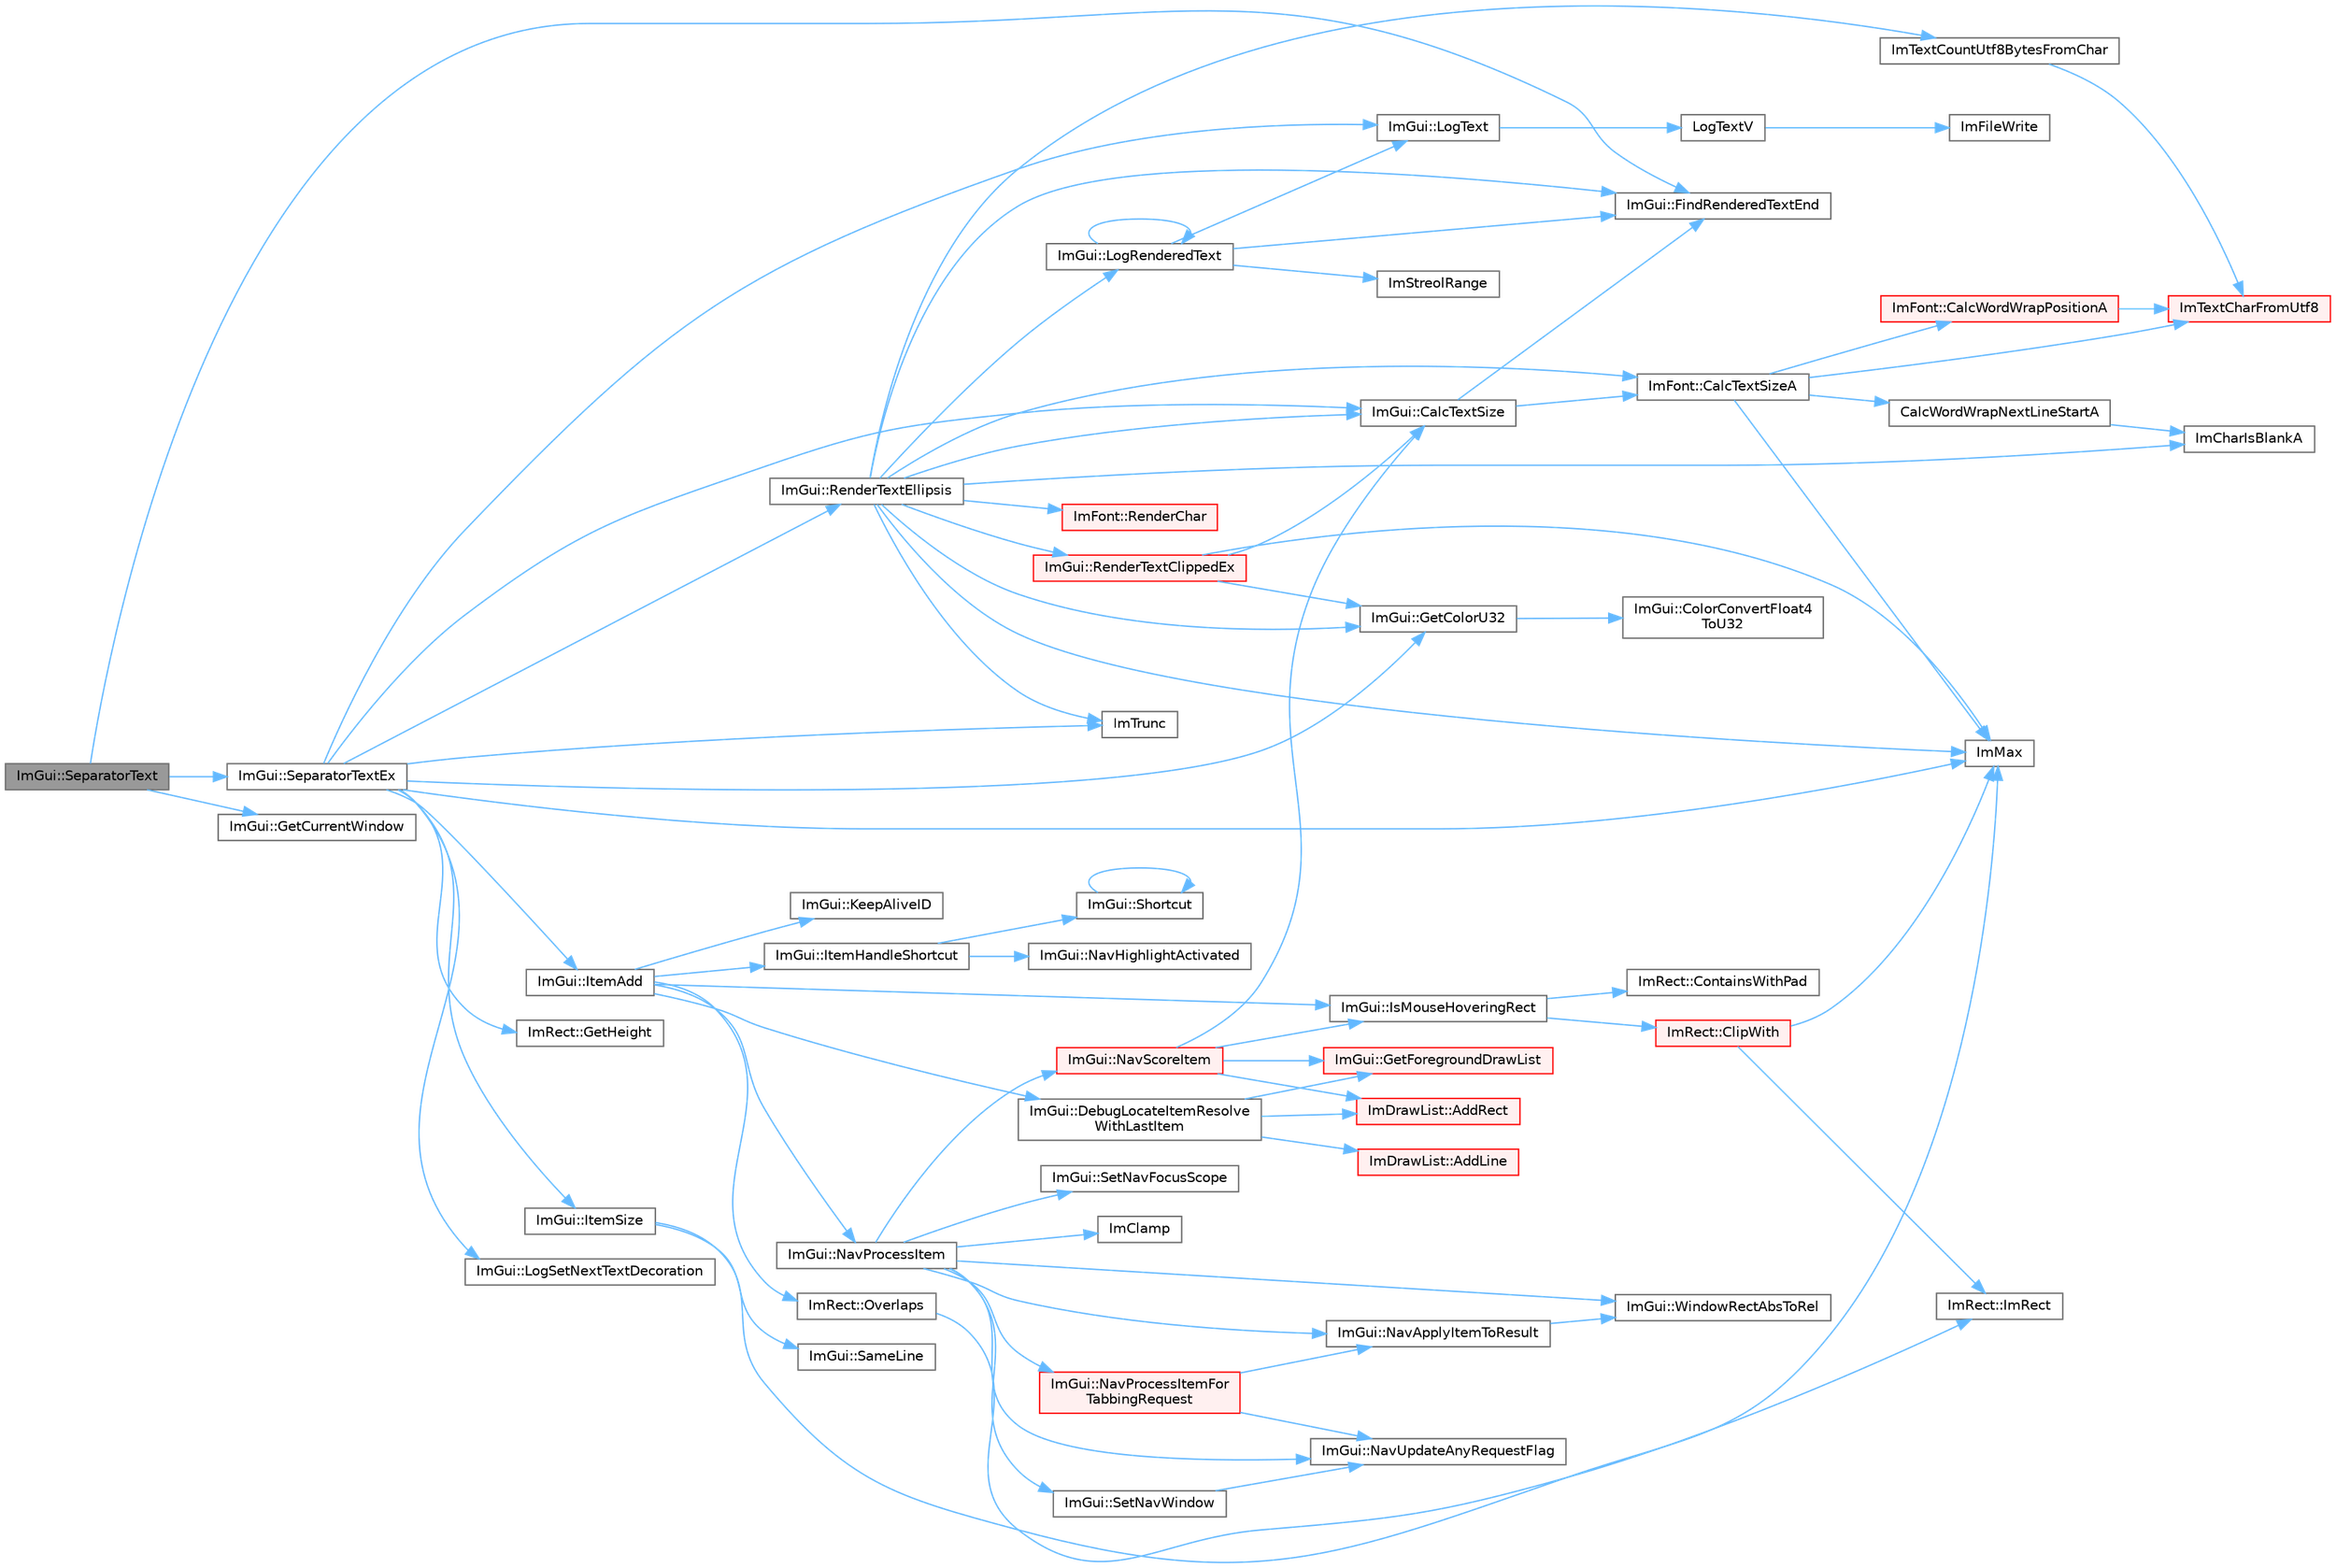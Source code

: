 digraph "ImGui::SeparatorText"
{
 // LATEX_PDF_SIZE
  bgcolor="transparent";
  edge [fontname=Helvetica,fontsize=10,labelfontname=Helvetica,labelfontsize=10];
  node [fontname=Helvetica,fontsize=10,shape=box,height=0.2,width=0.4];
  rankdir="LR";
  Node1 [id="Node000001",label="ImGui::SeparatorText",height=0.2,width=0.4,color="gray40", fillcolor="grey60", style="filled", fontcolor="black",tooltip=" "];
  Node1 -> Node2 [id="edge1_Node000001_Node000002",color="steelblue1",style="solid",tooltip=" "];
  Node2 [id="Node000002",label="ImGui::FindRenderedTextEnd",height=0.2,width=0.4,color="grey40", fillcolor="white", style="filled",URL="$namespace_im_gui.html#a7671e1dbc803a31b06081b52a771d83f",tooltip=" "];
  Node1 -> Node3 [id="edge2_Node000001_Node000003",color="steelblue1",style="solid",tooltip=" "];
  Node3 [id="Node000003",label="ImGui::GetCurrentWindow",height=0.2,width=0.4,color="grey40", fillcolor="white", style="filled",URL="$namespace_im_gui.html#ac452417b5004ca16a814a72cff153526",tooltip=" "];
  Node1 -> Node4 [id="edge3_Node000001_Node000004",color="steelblue1",style="solid",tooltip=" "];
  Node4 [id="Node000004",label="ImGui::SeparatorTextEx",height=0.2,width=0.4,color="grey40", fillcolor="white", style="filled",URL="$namespace_im_gui.html#a14e42bfa66f05d0ae2304e27ee1fb2b3",tooltip=" "];
  Node4 -> Node5 [id="edge4_Node000004_Node000005",color="steelblue1",style="solid",tooltip=" "];
  Node5 [id="Node000005",label="ImGui::CalcTextSize",height=0.2,width=0.4,color="grey40", fillcolor="white", style="filled",URL="$namespace_im_gui.html#a848b9db6cc4a186751c0ecebcaadc33b",tooltip=" "];
  Node5 -> Node6 [id="edge5_Node000005_Node000006",color="steelblue1",style="solid",tooltip=" "];
  Node6 [id="Node000006",label="ImFont::CalcTextSizeA",height=0.2,width=0.4,color="grey40", fillcolor="white", style="filled",URL="$struct_im_font.html#a418146c00c3dee351a411b952cce5175",tooltip=" "];
  Node6 -> Node7 [id="edge6_Node000006_Node000007",color="steelblue1",style="solid",tooltip=" "];
  Node7 [id="Node000007",label="CalcWordWrapNextLineStartA",height=0.2,width=0.4,color="grey40", fillcolor="white", style="filled",URL="$imgui__draw_8cpp.html#a9feb6cd3fa078effc2e7953a37426eb9",tooltip=" "];
  Node7 -> Node8 [id="edge7_Node000007_Node000008",color="steelblue1",style="solid",tooltip=" "];
  Node8 [id="Node000008",label="ImCharIsBlankA",height=0.2,width=0.4,color="grey40", fillcolor="white", style="filled",URL="$imgui__internal_8h.html#ac22c577d0d6591a9d948ab5590663359",tooltip=" "];
  Node6 -> Node9 [id="edge8_Node000006_Node000009",color="steelblue1",style="solid",tooltip=" "];
  Node9 [id="Node000009",label="ImFont::CalcWordWrapPositionA",height=0.2,width=0.4,color="red", fillcolor="#FFF0F0", style="filled",URL="$struct_im_font.html#a52c13554b8b4b4570451b8d4843c6f30",tooltip=" "];
  Node9 -> Node11 [id="edge9_Node000009_Node000011",color="steelblue1",style="solid",tooltip=" "];
  Node11 [id="Node000011",label="ImTextCharFromUtf8",height=0.2,width=0.4,color="red", fillcolor="#FFF0F0", style="filled",URL="$imgui_8cpp.html#abee86973b9888938f748a7850c2c0ff3",tooltip=" "];
  Node6 -> Node13 [id="edge10_Node000006_Node000013",color="steelblue1",style="solid",tooltip=" "];
  Node13 [id="Node000013",label="ImMax",height=0.2,width=0.4,color="grey40", fillcolor="white", style="filled",URL="$imgui__internal_8h.html#a7667efd95147d0422f140917c71a9226",tooltip=" "];
  Node6 -> Node11 [id="edge11_Node000006_Node000011",color="steelblue1",style="solid",tooltip=" "];
  Node5 -> Node2 [id="edge12_Node000005_Node000002",color="steelblue1",style="solid",tooltip=" "];
  Node4 -> Node14 [id="edge13_Node000004_Node000014",color="steelblue1",style="solid",tooltip=" "];
  Node14 [id="Node000014",label="ImGui::GetColorU32",height=0.2,width=0.4,color="grey40", fillcolor="white", style="filled",URL="$namespace_im_gui.html#a0de2d9bd347d9866511eb8d014e62556",tooltip=" "];
  Node14 -> Node15 [id="edge14_Node000014_Node000015",color="steelblue1",style="solid",tooltip=" "];
  Node15 [id="Node000015",label="ImGui::ColorConvertFloat4\lToU32",height=0.2,width=0.4,color="grey40", fillcolor="white", style="filled",URL="$namespace_im_gui.html#abe2691de0b1a71c774ab24cc91564a94",tooltip=" "];
  Node4 -> Node16 [id="edge15_Node000004_Node000016",color="steelblue1",style="solid",tooltip=" "];
  Node16 [id="Node000016",label="ImRect::GetHeight",height=0.2,width=0.4,color="grey40", fillcolor="white", style="filled",URL="$struct_im_rect.html#a748d8ae9cb26508951ec6e2f2df0625b",tooltip=" "];
  Node4 -> Node13 [id="edge16_Node000004_Node000013",color="steelblue1",style="solid",tooltip=" "];
  Node4 -> Node17 [id="edge17_Node000004_Node000017",color="steelblue1",style="solid",tooltip=" "];
  Node17 [id="Node000017",label="ImTrunc",height=0.2,width=0.4,color="grey40", fillcolor="white", style="filled",URL="$imgui__internal_8h.html#a34870cae27ccd450c17ec3d3910b2da4",tooltip=" "];
  Node4 -> Node18 [id="edge18_Node000004_Node000018",color="steelblue1",style="solid",tooltip=" "];
  Node18 [id="Node000018",label="ImGui::ItemAdd",height=0.2,width=0.4,color="grey40", fillcolor="white", style="filled",URL="$namespace_im_gui.html#a0c2ccafc8d403c02a6590ac21157b9ac",tooltip=" "];
  Node18 -> Node19 [id="edge19_Node000018_Node000019",color="steelblue1",style="solid",tooltip=" "];
  Node19 [id="Node000019",label="ImGui::DebugLocateItemResolve\lWithLastItem",height=0.2,width=0.4,color="grey40", fillcolor="white", style="filled",URL="$namespace_im_gui.html#ae8ab0d7dfc90af8e82db3ed9e7829219",tooltip=" "];
  Node19 -> Node20 [id="edge20_Node000019_Node000020",color="steelblue1",style="solid",tooltip=" "];
  Node20 [id="Node000020",label="ImDrawList::AddLine",height=0.2,width=0.4,color="red", fillcolor="#FFF0F0", style="filled",URL="$struct_im_draw_list.html#aa21e5a1c6e00239581f97d344fc0db61",tooltip=" "];
  Node19 -> Node27 [id="edge21_Node000019_Node000027",color="steelblue1",style="solid",tooltip=" "];
  Node27 [id="Node000027",label="ImDrawList::AddRect",height=0.2,width=0.4,color="red", fillcolor="#FFF0F0", style="filled",URL="$struct_im_draw_list.html#ad96f10a3e954fe0c5b7c96d4e205af7b",tooltip=" "];
  Node19 -> Node35 [id="edge22_Node000019_Node000035",color="steelblue1",style="solid",tooltip=" "];
  Node35 [id="Node000035",label="ImGui::GetForegroundDrawList",height=0.2,width=0.4,color="red", fillcolor="#FFF0F0", style="filled",URL="$namespace_im_gui.html#a77e1a981b472415e6613a2bd0966d817",tooltip=" "];
  Node18 -> Node42 [id="edge23_Node000018_Node000042",color="steelblue1",style="solid",tooltip=" "];
  Node42 [id="Node000042",label="ImGui::IsMouseHoveringRect",height=0.2,width=0.4,color="grey40", fillcolor="white", style="filled",URL="$namespace_im_gui.html#ae0b8ea0e06c457316d6aed6c5b2a1c25",tooltip=" "];
  Node42 -> Node43 [id="edge24_Node000042_Node000043",color="steelblue1",style="solid",tooltip=" "];
  Node43 [id="Node000043",label="ImRect::ClipWith",height=0.2,width=0.4,color="red", fillcolor="#FFF0F0", style="filled",URL="$struct_im_rect.html#ac02d5cf6ce0358aea9ed9df43d368f3f",tooltip=" "];
  Node43 -> Node13 [id="edge25_Node000043_Node000013",color="steelblue1",style="solid",tooltip=" "];
  Node43 -> Node44 [id="edge26_Node000043_Node000044",color="steelblue1",style="solid",tooltip=" "];
  Node44 [id="Node000044",label="ImRect::ImRect",height=0.2,width=0.4,color="grey40", fillcolor="white", style="filled",URL="$struct_im_rect.html#a1e9548c8a334dfd32eaf4d399aa740e9",tooltip=" "];
  Node42 -> Node45 [id="edge27_Node000042_Node000045",color="steelblue1",style="solid",tooltip=" "];
  Node45 [id="Node000045",label="ImRect::ContainsWithPad",height=0.2,width=0.4,color="grey40", fillcolor="white", style="filled",URL="$struct_im_rect.html#a8dbab244f4e5b786faa9684eb85110fc",tooltip=" "];
  Node18 -> Node46 [id="edge28_Node000018_Node000046",color="steelblue1",style="solid",tooltip=" "];
  Node46 [id="Node000046",label="ImGui::ItemHandleShortcut",height=0.2,width=0.4,color="grey40", fillcolor="white", style="filled",URL="$namespace_im_gui.html#a338deb537666a886cf3ece08c07e9fa9",tooltip=" "];
  Node46 -> Node47 [id="edge29_Node000046_Node000047",color="steelblue1",style="solid",tooltip=" "];
  Node47 [id="Node000047",label="ImGui::NavHighlightActivated",height=0.2,width=0.4,color="grey40", fillcolor="white", style="filled",URL="$namespace_im_gui.html#a3ea169ace83f149ae2b8c1a6d0f6d457",tooltip=" "];
  Node46 -> Node48 [id="edge30_Node000046_Node000048",color="steelblue1",style="solid",tooltip=" "];
  Node48 [id="Node000048",label="ImGui::Shortcut",height=0.2,width=0.4,color="grey40", fillcolor="white", style="filled",URL="$namespace_im_gui.html#a5a7ca2346e4eb2dfe08a396349df7995",tooltip=" "];
  Node48 -> Node48 [id="edge31_Node000048_Node000048",color="steelblue1",style="solid",tooltip=" "];
  Node18 -> Node49 [id="edge32_Node000018_Node000049",color="steelblue1",style="solid",tooltip=" "];
  Node49 [id="Node000049",label="ImGui::KeepAliveID",height=0.2,width=0.4,color="grey40", fillcolor="white", style="filled",URL="$namespace_im_gui.html#a85a245c78a9f7c351636bdad6e60c488",tooltip=" "];
  Node18 -> Node50 [id="edge33_Node000018_Node000050",color="steelblue1",style="solid",tooltip=" "];
  Node50 [id="Node000050",label="ImGui::NavProcessItem",height=0.2,width=0.4,color="grey40", fillcolor="white", style="filled",URL="$namespace_im_gui.html#aa217c2f0448788f3c064bf828a8f9d8f",tooltip=" "];
  Node50 -> Node34 [id="edge34_Node000050_Node000034",color="steelblue1",style="solid",tooltip=" "];
  Node34 [id="Node000034",label="ImClamp",height=0.2,width=0.4,color="grey40", fillcolor="white", style="filled",URL="$imgui__internal_8h.html#a6e61ede308bfd68c7434e17905a29fc8",tooltip=" "];
  Node50 -> Node51 [id="edge35_Node000050_Node000051",color="steelblue1",style="solid",tooltip=" "];
  Node51 [id="Node000051",label="ImGui::NavApplyItemToResult",height=0.2,width=0.4,color="grey40", fillcolor="white", style="filled",URL="$namespace_im_gui.html#afc3f5b074b158526cfe8531de843aa5f",tooltip=" "];
  Node51 -> Node52 [id="edge36_Node000051_Node000052",color="steelblue1",style="solid",tooltip=" "];
  Node52 [id="Node000052",label="ImGui::WindowRectAbsToRel",height=0.2,width=0.4,color="grey40", fillcolor="white", style="filled",URL="$namespace_im_gui.html#a06d8e9fae450c785dc8f61f6e03462a7",tooltip=" "];
  Node50 -> Node53 [id="edge37_Node000050_Node000053",color="steelblue1",style="solid",tooltip=" "];
  Node53 [id="Node000053",label="ImGui::NavProcessItemFor\lTabbingRequest",height=0.2,width=0.4,color="red", fillcolor="#FFF0F0", style="filled",URL="$namespace_im_gui.html#a6a225bee464b9da701c6554e3fd2e5ef",tooltip=" "];
  Node53 -> Node51 [id="edge38_Node000053_Node000051",color="steelblue1",style="solid",tooltip=" "];
  Node53 -> Node55 [id="edge39_Node000053_Node000055",color="steelblue1",style="solid",tooltip=" "];
  Node55 [id="Node000055",label="ImGui::NavUpdateAnyRequestFlag",height=0.2,width=0.4,color="grey40", fillcolor="white", style="filled",URL="$namespace_im_gui.html#a2cd868535661cdb5671214662f3c9388",tooltip=" "];
  Node50 -> Node56 [id="edge40_Node000050_Node000056",color="steelblue1",style="solid",tooltip=" "];
  Node56 [id="Node000056",label="ImGui::NavScoreItem",height=0.2,width=0.4,color="red", fillcolor="#FFF0F0", style="filled",URL="$namespace_im_gui.html#a3f63daa35c17837e05d2291af30cbd94",tooltip=" "];
  Node56 -> Node27 [id="edge41_Node000056_Node000027",color="steelblue1",style="solid",tooltip=" "];
  Node56 -> Node5 [id="edge42_Node000056_Node000005",color="steelblue1",style="solid",tooltip=" "];
  Node56 -> Node35 [id="edge43_Node000056_Node000035",color="steelblue1",style="solid",tooltip=" "];
  Node56 -> Node42 [id="edge44_Node000056_Node000042",color="steelblue1",style="solid",tooltip=" "];
  Node50 -> Node55 [id="edge45_Node000050_Node000055",color="steelblue1",style="solid",tooltip=" "];
  Node50 -> Node70 [id="edge46_Node000050_Node000070",color="steelblue1",style="solid",tooltip=" "];
  Node70 [id="Node000070",label="ImGui::SetNavFocusScope",height=0.2,width=0.4,color="grey40", fillcolor="white", style="filled",URL="$namespace_im_gui.html#ada2736a9b034b93ba877f46577bc5e8b",tooltip=" "];
  Node50 -> Node71 [id="edge47_Node000050_Node000071",color="steelblue1",style="solid",tooltip=" "];
  Node71 [id="Node000071",label="ImGui::SetNavWindow",height=0.2,width=0.4,color="grey40", fillcolor="white", style="filled",URL="$namespace_im_gui.html#aa422c756f467e650d67b4fb1b74ff5a1",tooltip=" "];
  Node71 -> Node55 [id="edge48_Node000071_Node000055",color="steelblue1",style="solid",tooltip=" "];
  Node50 -> Node52 [id="edge49_Node000050_Node000052",color="steelblue1",style="solid",tooltip=" "];
  Node18 -> Node72 [id="edge50_Node000018_Node000072",color="steelblue1",style="solid",tooltip=" "];
  Node72 [id="Node000072",label="ImRect::Overlaps",height=0.2,width=0.4,color="grey40", fillcolor="white", style="filled",URL="$struct_im_rect.html#a0af3bade3781e5e7c6afdf71ccfb0d43",tooltip=" "];
  Node72 -> Node44 [id="edge51_Node000072_Node000044",color="steelblue1",style="solid",tooltip=" "];
  Node4 -> Node73 [id="edge52_Node000004_Node000073",color="steelblue1",style="solid",tooltip=" "];
  Node73 [id="Node000073",label="ImGui::ItemSize",height=0.2,width=0.4,color="grey40", fillcolor="white", style="filled",URL="$namespace_im_gui.html#a4b5818a652d943ea54e0cec9fb3943d7",tooltip=" "];
  Node73 -> Node13 [id="edge53_Node000073_Node000013",color="steelblue1",style="solid",tooltip=" "];
  Node73 -> Node74 [id="edge54_Node000073_Node000074",color="steelblue1",style="solid",tooltip=" "];
  Node74 [id="Node000074",label="ImGui::SameLine",height=0.2,width=0.4,color="grey40", fillcolor="white", style="filled",URL="$namespace_im_gui.html#addd433eb3aae59119e341e80db474f66",tooltip=" "];
  Node4 -> Node75 [id="edge55_Node000004_Node000075",color="steelblue1",style="solid",tooltip=" "];
  Node75 [id="Node000075",label="ImGui::LogSetNextTextDecoration",height=0.2,width=0.4,color="grey40", fillcolor="white", style="filled",URL="$namespace_im_gui.html#a66bc1e61bff5f2170bcd2d7d071eaa22",tooltip=" "];
  Node4 -> Node76 [id="edge56_Node000004_Node000076",color="steelblue1",style="solid",tooltip=" "];
  Node76 [id="Node000076",label="ImGui::LogText",height=0.2,width=0.4,color="grey40", fillcolor="white", style="filled",URL="$namespace_im_gui.html#aa548475d8f771ab6524d73d900a41198",tooltip=" "];
  Node76 -> Node77 [id="edge57_Node000076_Node000077",color="steelblue1",style="solid",tooltip=" "];
  Node77 [id="Node000077",label="LogTextV",height=0.2,width=0.4,color="grey40", fillcolor="white", style="filled",URL="$imgui_8cpp.html#a5dea124c81c7ae6affc151441b0f4372",tooltip=" "];
  Node77 -> Node78 [id="edge58_Node000077_Node000078",color="steelblue1",style="solid",tooltip=" "];
  Node78 [id="Node000078",label="ImFileWrite",height=0.2,width=0.4,color="grey40", fillcolor="white", style="filled",URL="$imgui_8cpp.html#aab6460bf5ebaa4975159cf0cd4324820",tooltip=" "];
  Node4 -> Node79 [id="edge59_Node000004_Node000079",color="steelblue1",style="solid",tooltip=" "];
  Node79 [id="Node000079",label="ImGui::RenderTextEllipsis",height=0.2,width=0.4,color="grey40", fillcolor="white", style="filled",URL="$namespace_im_gui.html#a029bab9f4602be86178307b168975a6d",tooltip=" "];
  Node79 -> Node5 [id="edge60_Node000079_Node000005",color="steelblue1",style="solid",tooltip=" "];
  Node79 -> Node6 [id="edge61_Node000079_Node000006",color="steelblue1",style="solid",tooltip=" "];
  Node79 -> Node2 [id="edge62_Node000079_Node000002",color="steelblue1",style="solid",tooltip=" "];
  Node79 -> Node14 [id="edge63_Node000079_Node000014",color="steelblue1",style="solid",tooltip=" "];
  Node79 -> Node8 [id="edge64_Node000079_Node000008",color="steelblue1",style="solid",tooltip=" "];
  Node79 -> Node13 [id="edge65_Node000079_Node000013",color="steelblue1",style="solid",tooltip=" "];
  Node79 -> Node80 [id="edge66_Node000079_Node000080",color="steelblue1",style="solid",tooltip=" "];
  Node80 [id="Node000080",label="ImTextCountUtf8BytesFromChar",height=0.2,width=0.4,color="grey40", fillcolor="white", style="filled",URL="$imgui_8cpp.html#ae1d5a0a2772f1e426f4bedbf4148235d",tooltip=" "];
  Node80 -> Node11 [id="edge67_Node000080_Node000011",color="steelblue1",style="solid",tooltip=" "];
  Node79 -> Node17 [id="edge68_Node000079_Node000017",color="steelblue1",style="solid",tooltip=" "];
  Node79 -> Node81 [id="edge69_Node000079_Node000081",color="steelblue1",style="solid",tooltip=" "];
  Node81 [id="Node000081",label="ImGui::LogRenderedText",height=0.2,width=0.4,color="grey40", fillcolor="white", style="filled",URL="$namespace_im_gui.html#a7a0d62e33f2236ec2f789e24ca0fb56f",tooltip=" "];
  Node81 -> Node2 [id="edge70_Node000081_Node000002",color="steelblue1",style="solid",tooltip=" "];
  Node81 -> Node82 [id="edge71_Node000081_Node000082",color="steelblue1",style="solid",tooltip=" "];
  Node82 [id="Node000082",label="ImStreolRange",height=0.2,width=0.4,color="grey40", fillcolor="white", style="filled",URL="$imgui_8cpp.html#a03518d9439506b890f4568f682835dba",tooltip=" "];
  Node81 -> Node81 [id="edge72_Node000081_Node000081",color="steelblue1",style="solid",tooltip=" "];
  Node81 -> Node76 [id="edge73_Node000081_Node000076",color="steelblue1",style="solid",tooltip=" "];
  Node79 -> Node83 [id="edge74_Node000079_Node000083",color="steelblue1",style="solid",tooltip=" "];
  Node83 [id="Node000083",label="ImFont::RenderChar",height=0.2,width=0.4,color="red", fillcolor="#FFF0F0", style="filled",URL="$struct_im_font.html#a3bc3a49edc3a529763c45e2c25e66727",tooltip=" "];
  Node79 -> Node86 [id="edge75_Node000079_Node000086",color="steelblue1",style="solid",tooltip=" "];
  Node86 [id="Node000086",label="ImGui::RenderTextClippedEx",height=0.2,width=0.4,color="red", fillcolor="#FFF0F0", style="filled",URL="$namespace_im_gui.html#a6ff0aaef091d39b0e2e2f6afeb647b34",tooltip=" "];
  Node86 -> Node5 [id="edge76_Node000086_Node000005",color="steelblue1",style="solid",tooltip=" "];
  Node86 -> Node14 [id="edge77_Node000086_Node000014",color="steelblue1",style="solid",tooltip=" "];
  Node86 -> Node13 [id="edge78_Node000086_Node000013",color="steelblue1",style="solid",tooltip=" "];
}

